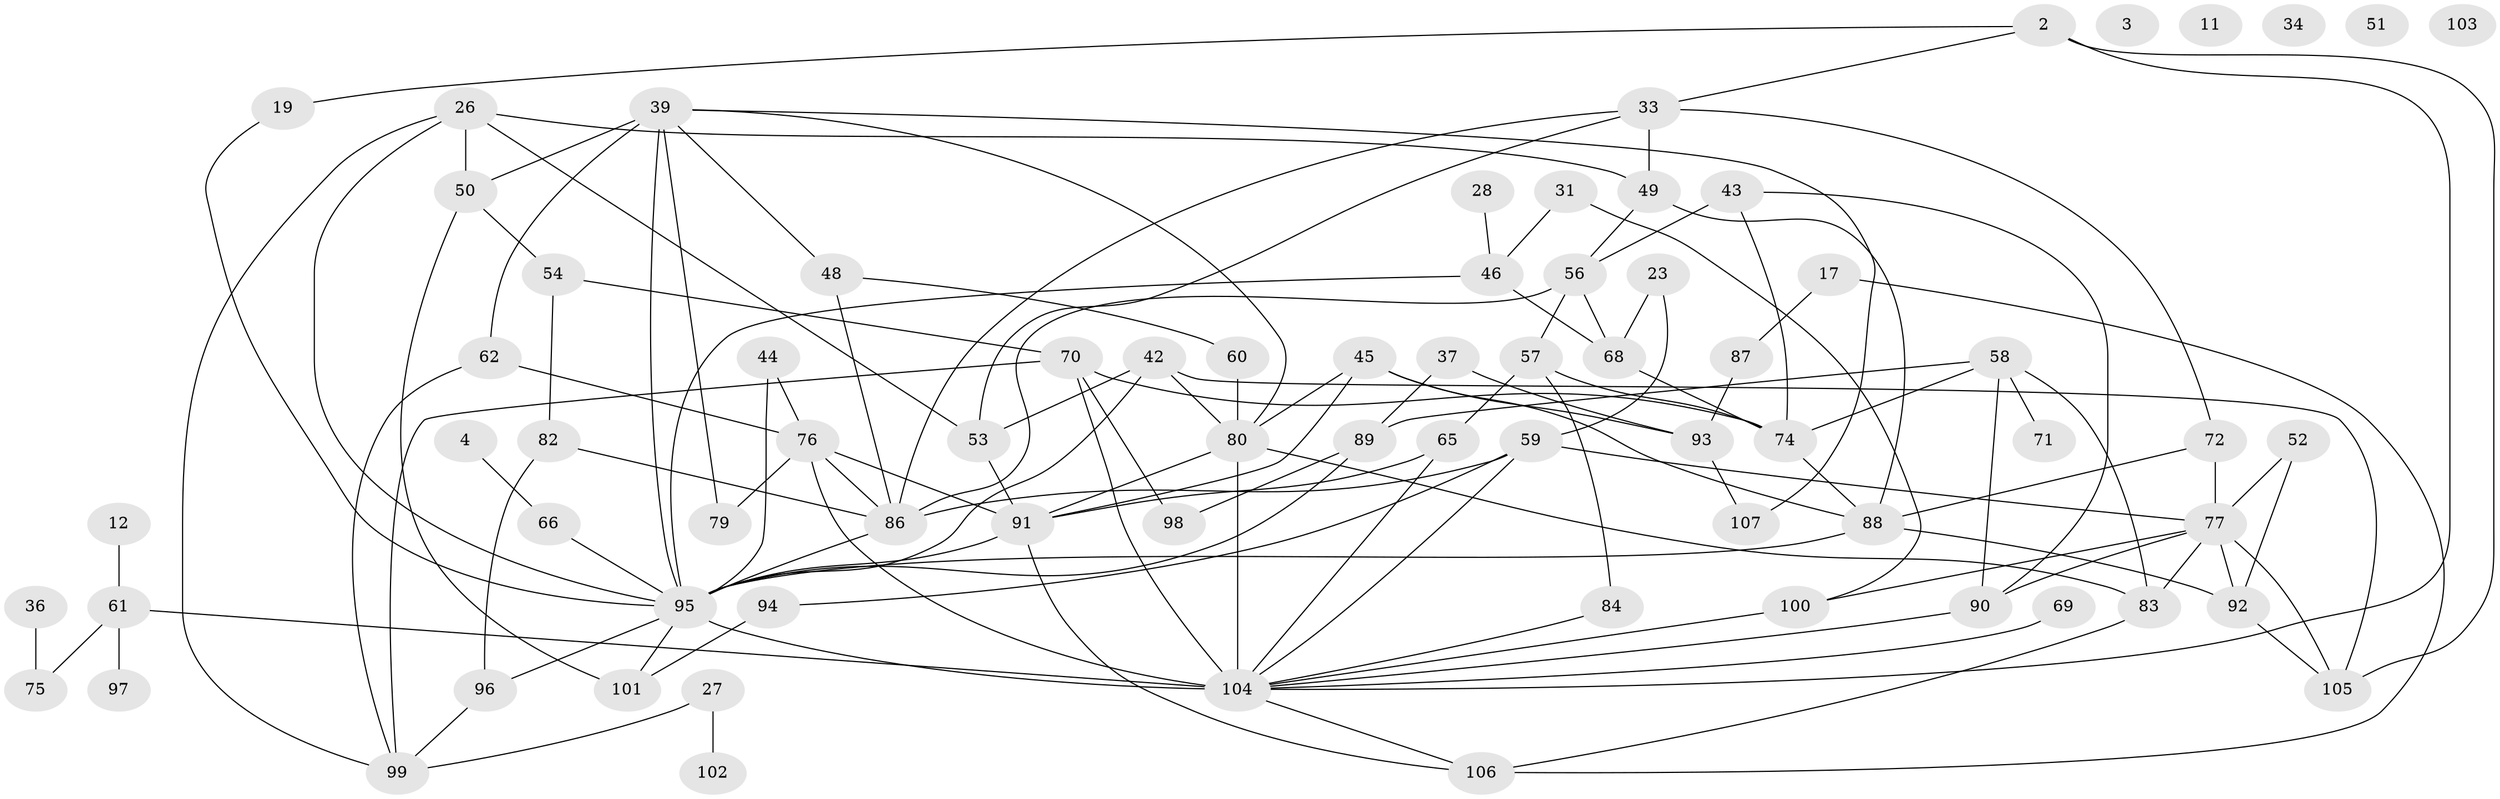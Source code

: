 // original degree distribution, {2: 0.18691588785046728, 4: 0.24299065420560748, 0: 0.04672897196261682, 1: 0.12149532710280374, 3: 0.205607476635514, 6: 0.08411214953271028, 5: 0.07476635514018691, 11: 0.009345794392523364, 7: 0.018691588785046728, 8: 0.009345794392523364}
// Generated by graph-tools (version 1.1) at 2025/42/03/04/25 21:42:45]
// undirected, 74 vertices, 128 edges
graph export_dot {
graph [start="1"]
  node [color=gray90,style=filled];
  2;
  3;
  4;
  11;
  12;
  17;
  19;
  23;
  26;
  27 [super="+9"];
  28;
  31;
  33 [super="+32"];
  34;
  36;
  37;
  39 [super="+25"];
  42 [super="+35"];
  43 [super="+20"];
  44;
  45 [super="+22+6"];
  46 [super="+18"];
  48;
  49;
  50;
  51;
  52;
  53;
  54 [super="+8"];
  56 [super="+5"];
  57;
  58 [super="+15+1"];
  59 [super="+24"];
  60;
  61;
  62;
  65;
  66;
  68;
  69;
  70 [super="+29"];
  71;
  72;
  74 [super="+38"];
  75;
  76 [super="+55+21"];
  77 [super="+13"];
  79;
  80;
  82;
  83;
  84 [super="+16"];
  86 [super="+14"];
  87;
  88 [super="+73"];
  89;
  90;
  91 [super="+78"];
  92 [super="+40"];
  93;
  94;
  95 [super="+63+64+67"];
  96;
  97;
  98;
  99 [super="+7"];
  100;
  101;
  102;
  103;
  104 [super="+81+85+47"];
  105;
  106;
  107 [super="+30"];
  2 -- 19;
  2 -- 33;
  2 -- 105;
  2 -- 104;
  4 -- 66;
  12 -- 61;
  17 -- 87;
  17 -- 106;
  19 -- 95;
  23 -- 68;
  23 -- 59;
  26 -- 49;
  26 -- 50;
  26 -- 53;
  26 -- 95;
  26 -- 99;
  27 -- 99;
  27 -- 102;
  28 -- 46;
  31 -- 100;
  31 -- 46;
  33 -- 49 [weight=2];
  33 -- 53;
  33 -- 72;
  33 -- 86;
  36 -- 75;
  37 -- 89;
  37 -- 93;
  39 -- 48;
  39 -- 50 [weight=2];
  39 -- 62;
  39 -- 80 [weight=2];
  39 -- 79;
  39 -- 95;
  39 -- 107;
  42 -- 80;
  42 -- 53;
  42 -- 105;
  42 -- 95;
  43 -- 74;
  43 -- 56;
  43 -- 90;
  44 -- 76;
  44 -- 95;
  45 -- 93;
  45 -- 80;
  45 -- 91;
  45 -- 88;
  46 -- 68 [weight=2];
  46 -- 95;
  48 -- 60;
  48 -- 86;
  49 -- 88 [weight=2];
  49 -- 56;
  50 -- 54;
  50 -- 101;
  52 -- 77;
  52 -- 92;
  53 -- 91;
  54 -- 82;
  54 -- 70;
  56 -- 57;
  56 -- 68;
  56 -- 86;
  57 -- 65;
  57 -- 74;
  57 -- 84;
  58 -- 71;
  58 -- 90;
  58 -- 89;
  58 -- 83;
  58 -- 74;
  59 -- 77;
  59 -- 94;
  59 -- 104;
  59 -- 86;
  60 -- 80;
  61 -- 75;
  61 -- 97;
  61 -- 104;
  62 -- 76;
  62 -- 99;
  65 -- 104;
  65 -- 91;
  66 -- 95;
  68 -- 74;
  69 -- 104;
  70 -- 98;
  70 -- 99;
  70 -- 104;
  70 -- 74;
  72 -- 77;
  72 -- 88;
  74 -- 88;
  76 -- 91 [weight=3];
  76 -- 86;
  76 -- 104 [weight=2];
  76 -- 79;
  77 -- 83;
  77 -- 105;
  77 -- 90;
  77 -- 100;
  77 -- 92;
  80 -- 83;
  80 -- 91;
  80 -- 104 [weight=4];
  82 -- 86;
  82 -- 96;
  83 -- 106;
  84 -- 104;
  86 -- 95;
  87 -- 93;
  88 -- 95;
  88 -- 92;
  89 -- 95;
  89 -- 98;
  90 -- 104;
  91 -- 106;
  91 -- 95 [weight=2];
  92 -- 105;
  93 -- 107;
  94 -- 101;
  95 -- 96;
  95 -- 101;
  95 -- 104 [weight=2];
  96 -- 99;
  100 -- 104 [weight=2];
  104 -- 106;
}
